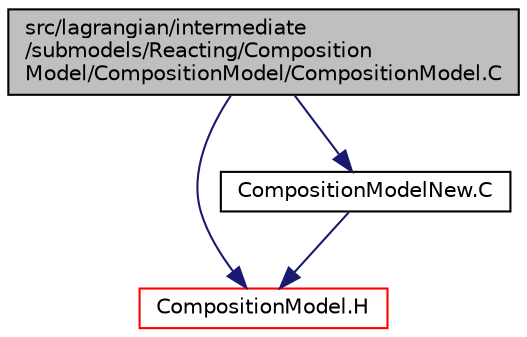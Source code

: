 digraph "src/lagrangian/intermediate/submodels/Reacting/CompositionModel/CompositionModel/CompositionModel.C"
{
  bgcolor="transparent";
  edge [fontname="Helvetica",fontsize="10",labelfontname="Helvetica",labelfontsize="10"];
  node [fontname="Helvetica",fontsize="10",shape=record];
  Node1 [label="src/lagrangian/intermediate\l/submodels/Reacting/Composition\lModel/CompositionModel/CompositionModel.C",height=0.2,width=0.4,color="black", fillcolor="grey75", style="filled", fontcolor="black"];
  Node1 -> Node2 [color="midnightblue",fontsize="10",style="solid",fontname="Helvetica"];
  Node2 [label="CompositionModel.H",height=0.2,width=0.4,color="red",URL="$a06921.html"];
  Node1 -> Node3 [color="midnightblue",fontsize="10",style="solid",fontname="Helvetica"];
  Node3 [label="CompositionModelNew.C",height=0.2,width=0.4,color="black",URL="$a06922.html"];
  Node3 -> Node2 [color="midnightblue",fontsize="10",style="solid",fontname="Helvetica"];
}
